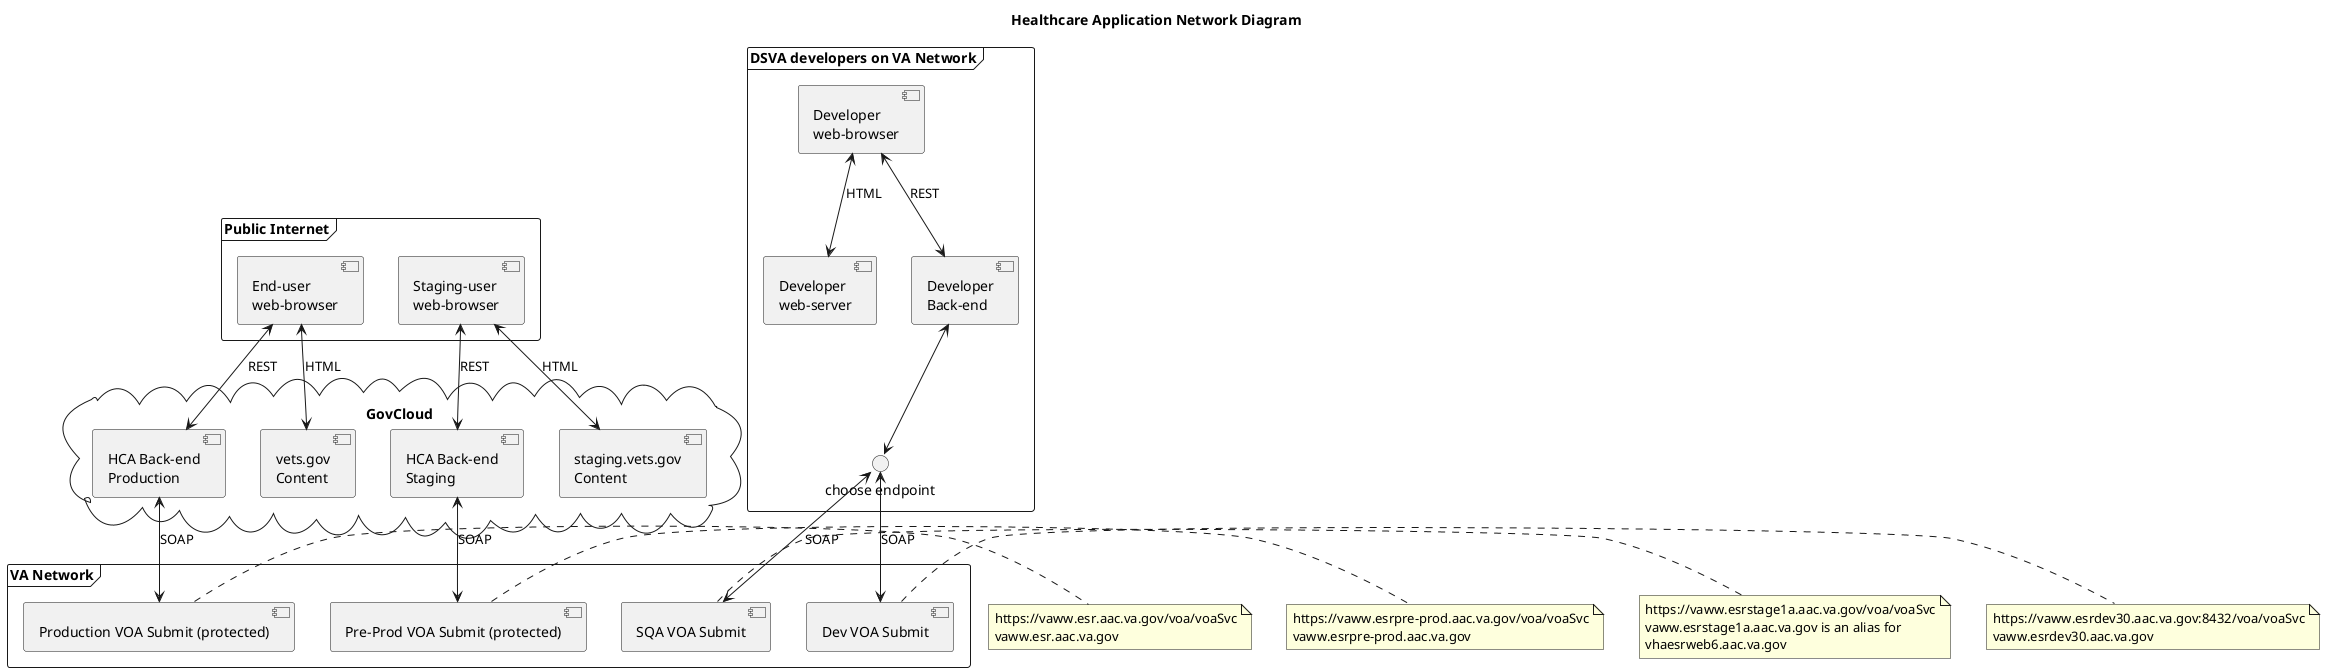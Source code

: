 @startuml

title Healthcare Application Network Diagram
skinparam componentStyle uml2

frame "Public Internet" {
  [End-user\nweb-browser] as user
  [Staging-user\nweb-browser] as tester
}

cloud "GovCloud" {
  [vets.gov\nContent] as vets_prod_html
  [staging.vets.gov\nContent] as vets_sqa_html
  [HCA Back-end\nStaging] as hca_sqa_rest
  [HCA Back-end\nProduction] as hca_prod_rest
}

frame "VA Network" {
  [Pre-Prod VOA Submit (protected)] as es_preprod_soap
  [Production VOA Submit (protected)] as es_prod_soap
  [Dev VOA Submit] as es_dev_soap
  [SQA VOA Submit] as es_sqa_soap
}

note right of es_sqa_soap
https://vaww.esrstage1a.aac.va.gov/voa/voaSvc
vaww.esrstage1a.aac.va.gov is an alias for
vhaesrweb6.aac.va.gov
end note

note right of es_preprod_soap
https://vaww.esrpre-prod.aac.va.gov/voa/voaSvc
vaww.esrpre-prod.aac.va.gov
end note

note right of es_prod_soap
https://vaww.esr.aac.va.gov/voa/voaSvc
vaww.esr.aac.va.gov
end note

note right of es_dev_soap
https://vaww.esrdev30.aac.va.gov:8432/voa/voaSvc
vaww.esrdev30.aac.va.gov
end note

frame "DSVA developers on VA Network" {
  [Developer\nweb-browser] as devuser
  [Developer\nweb-server] as devui
  [Developer\nBack-end] as devbe
  () "choose endpoint" as choose
}

user <--> vets_prod_html : HTML
user <--> hca_prod_rest : REST
hca_prod_rest <--> es_prod_soap : SOAP

tester <--> vets_sqa_html : HTML
tester <--> hca_sqa_rest : REST
hca_sqa_rest <--> es_preprod_soap : SOAP

devuser <--> devui : HTML
devuser <--> devbe : REST
devbe <--> choose
choose <--> es_dev_soap : SOAP
choose <--> es_sqa_soap : SOAP

@enduml
